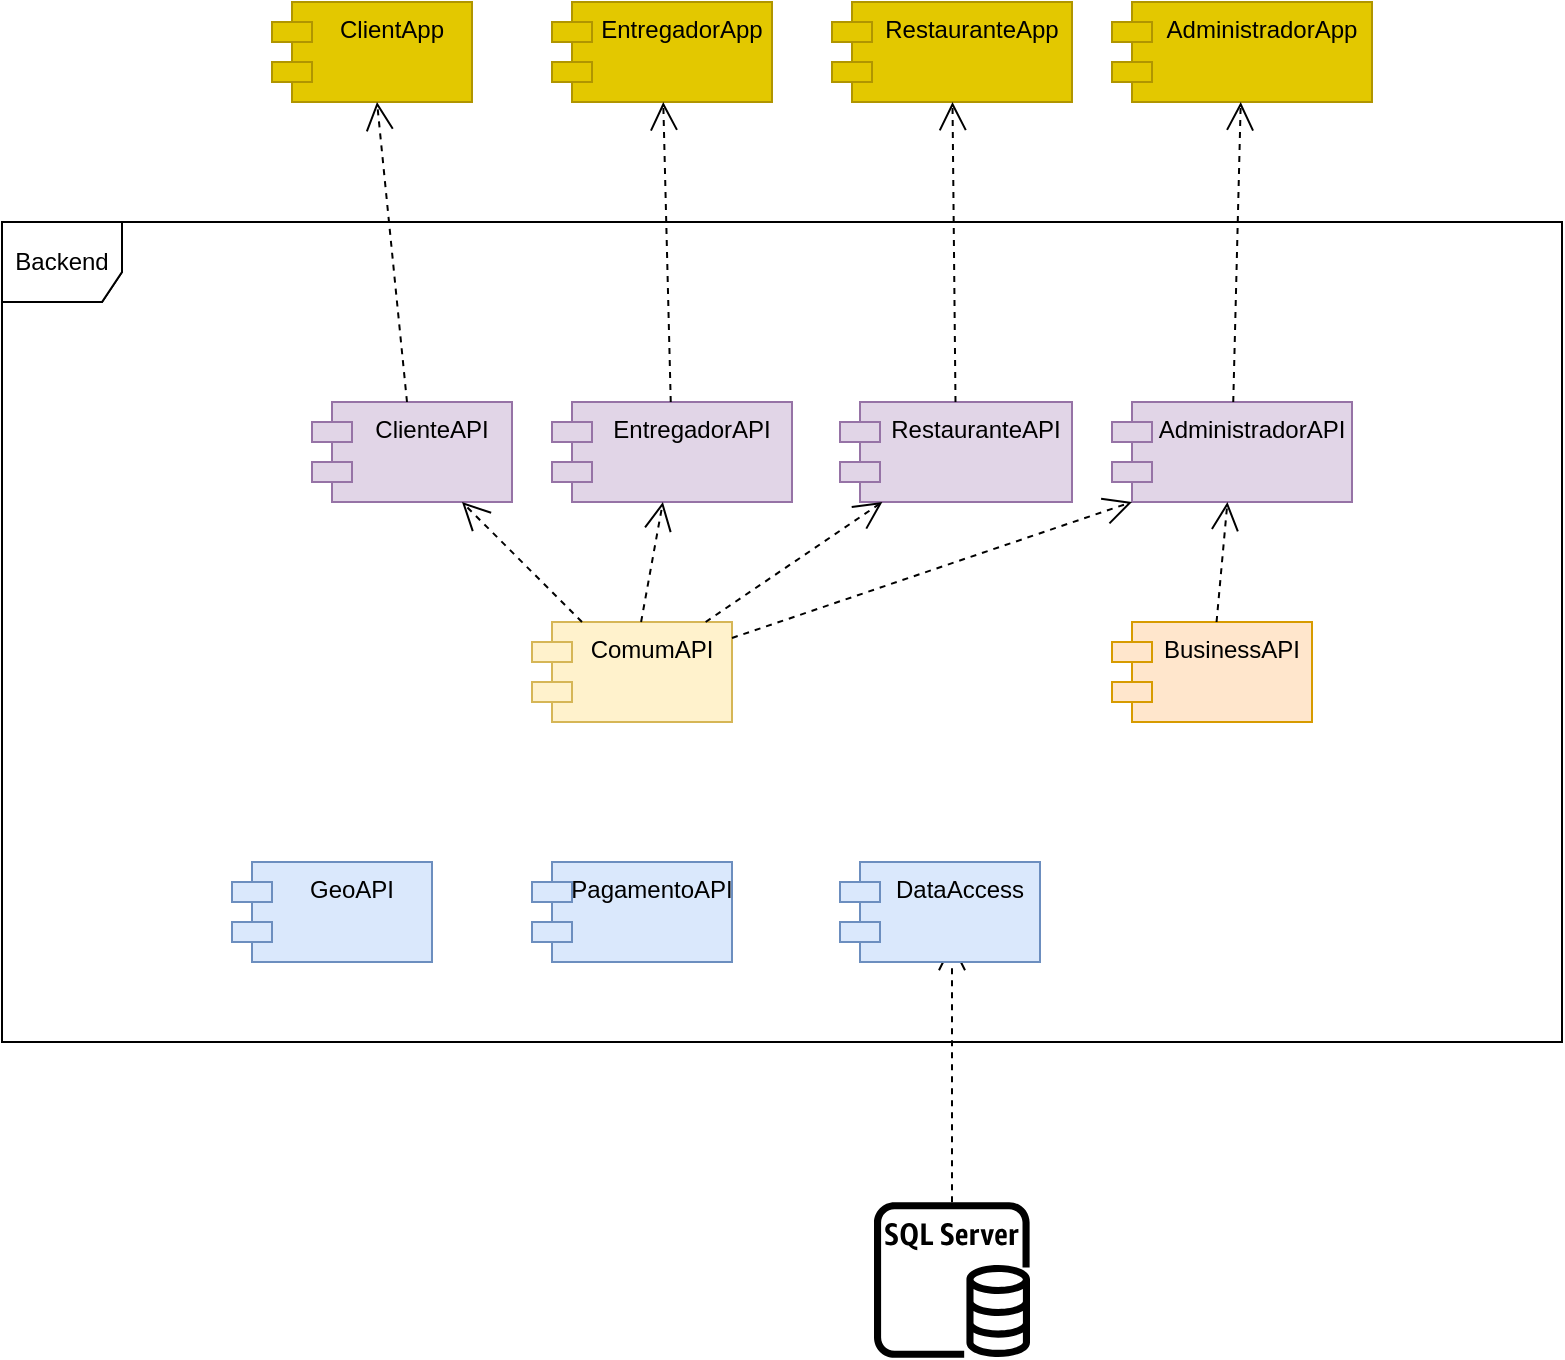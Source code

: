 <mxfile version="17.4.6" type="github">
  <diagram id="C5RBs43oDa-KdzZeNtuy" name="Page-1">
    <mxGraphModel dx="2037" dy="637" grid="1" gridSize="10" guides="1" tooltips="1" connect="1" arrows="1" fold="1" page="1" pageScale="1" pageWidth="827" pageHeight="1169" math="0" shadow="0">
      <root>
        <mxCell id="WIyWlLk6GJQsqaUBKTNV-0" />
        <mxCell id="WIyWlLk6GJQsqaUBKTNV-1" parent="WIyWlLk6GJQsqaUBKTNV-0" />
        <mxCell id="hZn3tJ6vw7ngV-sRrfr--47" value="" style="endArrow=open;endSize=12;dashed=1;html=1;rounded=0;" edge="1" parent="WIyWlLk6GJQsqaUBKTNV-1" source="hZn3tJ6vw7ngV-sRrfr--44">
          <mxGeometry width="160" relative="1" as="geometry">
            <mxPoint x="270" y="498" as="sourcePoint" />
            <mxPoint x="370" y="640" as="targetPoint" />
          </mxGeometry>
        </mxCell>
        <mxCell id="hZn3tJ6vw7ngV-sRrfr--31" value="Backend" style="shape=umlFrame;whiteSpace=wrap;html=1;width=60;height=40;" vertex="1" parent="WIyWlLk6GJQsqaUBKTNV-1">
          <mxGeometry x="-105" y="280" width="780" height="410" as="geometry" />
        </mxCell>
        <mxCell id="hZn3tJ6vw7ngV-sRrfr--11" value="Backend" style="shape=umlFrame;whiteSpace=wrap;html=1;width=60;height=40;" vertex="1" parent="WIyWlLk6GJQsqaUBKTNV-1">
          <mxGeometry x="-105" y="280" width="780" height="410" as="geometry" />
        </mxCell>
        <mxCell id="hZn3tJ6vw7ngV-sRrfr--0" value="EntregadorApp" style="shape=module;align=left;spacingLeft=20;align=center;verticalAlign=top;fillColor=#e3c800;fontColor=#000000;strokeColor=#B09500;" vertex="1" parent="WIyWlLk6GJQsqaUBKTNV-1">
          <mxGeometry x="170" y="170" width="110" height="50" as="geometry" />
        </mxCell>
        <mxCell id="hZn3tJ6vw7ngV-sRrfr--1" value="ClientApp" style="shape=module;align=left;spacingLeft=20;align=center;verticalAlign=top;fillColor=#e3c800;fontColor=#000000;strokeColor=#B09500;" vertex="1" parent="WIyWlLk6GJQsqaUBKTNV-1">
          <mxGeometry x="30" y="170" width="100" height="50" as="geometry" />
        </mxCell>
        <mxCell id="hZn3tJ6vw7ngV-sRrfr--2" value="AdministradorApp" style="shape=module;align=left;spacingLeft=20;align=center;verticalAlign=top;fillColor=#e3c800;fontColor=#000000;strokeColor=#B09500;" vertex="1" parent="WIyWlLk6GJQsqaUBKTNV-1">
          <mxGeometry x="450" y="170" width="130" height="50" as="geometry" />
        </mxCell>
        <mxCell id="hZn3tJ6vw7ngV-sRrfr--3" value="RestauranteApp" style="shape=module;align=left;spacingLeft=20;align=center;verticalAlign=top;fillColor=#e3c800;fontColor=#000000;strokeColor=#B09500;" vertex="1" parent="WIyWlLk6GJQsqaUBKTNV-1">
          <mxGeometry x="310" y="170" width="120" height="50" as="geometry" />
        </mxCell>
        <mxCell id="hZn3tJ6vw7ngV-sRrfr--5" value="ClienteAPI" style="shape=module;align=left;spacingLeft=20;align=center;verticalAlign=top;fillColor=#e1d5e7;strokeColor=#9673a6;" vertex="1" parent="WIyWlLk6GJQsqaUBKTNV-1">
          <mxGeometry x="50" y="370" width="100" height="50" as="geometry" />
        </mxCell>
        <mxCell id="hZn3tJ6vw7ngV-sRrfr--12" value="ComumAPI" style="shape=module;align=left;spacingLeft=20;align=center;verticalAlign=top;fillColor=#fff2cc;strokeColor=#d6b656;" vertex="1" parent="WIyWlLk6GJQsqaUBKTNV-1">
          <mxGeometry x="160" y="480" width="100" height="50" as="geometry" />
        </mxCell>
        <mxCell id="hZn3tJ6vw7ngV-sRrfr--13" value="DataAccess" style="shape=module;align=left;spacingLeft=20;align=center;verticalAlign=top;fillColor=#dae8fc;strokeColor=#6c8ebf;" vertex="1" parent="WIyWlLk6GJQsqaUBKTNV-1">
          <mxGeometry x="314" y="600" width="100" height="50" as="geometry" />
        </mxCell>
        <mxCell id="hZn3tJ6vw7ngV-sRrfr--17" value="EntregadorAPI" style="shape=module;align=left;spacingLeft=20;align=center;verticalAlign=top;fillColor=#e1d5e7;strokeColor=#9673a6;" vertex="1" parent="WIyWlLk6GJQsqaUBKTNV-1">
          <mxGeometry x="170" y="370" width="120" height="50" as="geometry" />
        </mxCell>
        <mxCell id="hZn3tJ6vw7ngV-sRrfr--18" value="AdministradorAPI" style="shape=module;align=left;spacingLeft=20;align=center;verticalAlign=top;fillColor=#e1d5e7;strokeColor=#9673a6;" vertex="1" parent="WIyWlLk6GJQsqaUBKTNV-1">
          <mxGeometry x="450" y="370" width="120" height="50" as="geometry" />
        </mxCell>
        <mxCell id="hZn3tJ6vw7ngV-sRrfr--19" value="RestauranteAPI" style="shape=module;align=left;spacingLeft=20;align=center;verticalAlign=top;fillColor=#e1d5e7;strokeColor=#9673a6;" vertex="1" parent="WIyWlLk6GJQsqaUBKTNV-1">
          <mxGeometry x="314" y="370" width="116" height="50" as="geometry" />
        </mxCell>
        <mxCell id="hZn3tJ6vw7ngV-sRrfr--21" value="BusinessAPI" style="shape=module;align=left;spacingLeft=20;align=center;verticalAlign=top;fillColor=#ffe6cc;strokeColor=#d79b00;" vertex="1" parent="WIyWlLk6GJQsqaUBKTNV-1">
          <mxGeometry x="450" y="480" width="100" height="50" as="geometry" />
        </mxCell>
        <mxCell id="hZn3tJ6vw7ngV-sRrfr--22" value="GeoAPI" style="shape=module;align=left;spacingLeft=20;align=center;verticalAlign=top;fillColor=#dae8fc;strokeColor=#6c8ebf;" vertex="1" parent="WIyWlLk6GJQsqaUBKTNV-1">
          <mxGeometry x="10" y="600" width="100" height="50" as="geometry" />
        </mxCell>
        <mxCell id="hZn3tJ6vw7ngV-sRrfr--30" value="" style="endArrow=open;endSize=12;dashed=1;html=1;rounded=0;" edge="1" parent="WIyWlLk6GJQsqaUBKTNV-1" source="hZn3tJ6vw7ngV-sRrfr--5" target="hZn3tJ6vw7ngV-sRrfr--1">
          <mxGeometry width="160" relative="1" as="geometry">
            <mxPoint x="60" y="330" as="sourcePoint" />
            <mxPoint x="220" y="330" as="targetPoint" />
          </mxGeometry>
        </mxCell>
        <mxCell id="hZn3tJ6vw7ngV-sRrfr--32" value="PagamentoAPI" style="shape=module;align=left;spacingLeft=20;align=center;verticalAlign=top;fillColor=#dae8fc;strokeColor=#6c8ebf;" vertex="1" parent="WIyWlLk6GJQsqaUBKTNV-1">
          <mxGeometry x="160" y="600" width="100" height="50" as="geometry" />
        </mxCell>
        <mxCell id="hZn3tJ6vw7ngV-sRrfr--34" value="" style="endArrow=open;endSize=12;dashed=1;html=1;rounded=0;" edge="1" parent="WIyWlLk6GJQsqaUBKTNV-1" source="hZn3tJ6vw7ngV-sRrfr--17" target="hZn3tJ6vw7ngV-sRrfr--0">
          <mxGeometry width="160" relative="1" as="geometry">
            <mxPoint x="115" y="380" as="sourcePoint" />
            <mxPoint x="145" y="230" as="targetPoint" />
          </mxGeometry>
        </mxCell>
        <mxCell id="hZn3tJ6vw7ngV-sRrfr--35" value="" style="endArrow=open;endSize=12;dashed=1;html=1;rounded=0;" edge="1" parent="WIyWlLk6GJQsqaUBKTNV-1" source="hZn3tJ6vw7ngV-sRrfr--19" target="hZn3tJ6vw7ngV-sRrfr--3">
          <mxGeometry width="160" relative="1" as="geometry">
            <mxPoint x="125" y="390" as="sourcePoint" />
            <mxPoint x="155" y="240" as="targetPoint" />
          </mxGeometry>
        </mxCell>
        <mxCell id="hZn3tJ6vw7ngV-sRrfr--36" value="" style="endArrow=open;endSize=12;dashed=1;html=1;rounded=0;" edge="1" parent="WIyWlLk6GJQsqaUBKTNV-1" source="hZn3tJ6vw7ngV-sRrfr--18" target="hZn3tJ6vw7ngV-sRrfr--2">
          <mxGeometry width="160" relative="1" as="geometry">
            <mxPoint x="135" y="400" as="sourcePoint" />
            <mxPoint x="165" y="250" as="targetPoint" />
          </mxGeometry>
        </mxCell>
        <mxCell id="hZn3tJ6vw7ngV-sRrfr--37" value="" style="endArrow=open;endSize=12;dashed=1;html=1;rounded=0;" edge="1" parent="WIyWlLk6GJQsqaUBKTNV-1" source="hZn3tJ6vw7ngV-sRrfr--12" target="hZn3tJ6vw7ngV-sRrfr--5">
          <mxGeometry width="160" relative="1" as="geometry">
            <mxPoint x="145" y="410" as="sourcePoint" />
            <mxPoint x="175" y="260" as="targetPoint" />
          </mxGeometry>
        </mxCell>
        <mxCell id="hZn3tJ6vw7ngV-sRrfr--38" value="" style="endArrow=open;endSize=12;dashed=1;html=1;rounded=0;" edge="1" parent="WIyWlLk6GJQsqaUBKTNV-1" source="hZn3tJ6vw7ngV-sRrfr--12" target="hZn3tJ6vw7ngV-sRrfr--17">
          <mxGeometry width="160" relative="1" as="geometry">
            <mxPoint x="155" y="420" as="sourcePoint" />
            <mxPoint x="185" y="270" as="targetPoint" />
          </mxGeometry>
        </mxCell>
        <mxCell id="hZn3tJ6vw7ngV-sRrfr--39" value="" style="endArrow=open;endSize=12;dashed=1;html=1;rounded=0;" edge="1" parent="WIyWlLk6GJQsqaUBKTNV-1" source="hZn3tJ6vw7ngV-sRrfr--12" target="hZn3tJ6vw7ngV-sRrfr--19">
          <mxGeometry width="160" relative="1" as="geometry">
            <mxPoint x="165" y="430" as="sourcePoint" />
            <mxPoint x="195" y="280" as="targetPoint" />
          </mxGeometry>
        </mxCell>
        <mxCell id="hZn3tJ6vw7ngV-sRrfr--40" value="" style="endArrow=open;endSize=12;dashed=1;html=1;rounded=0;entryX=0;entryY=1;entryDx=10;entryDy=0;entryPerimeter=0;" edge="1" parent="WIyWlLk6GJQsqaUBKTNV-1" source="hZn3tJ6vw7ngV-sRrfr--12" target="hZn3tJ6vw7ngV-sRrfr--18">
          <mxGeometry width="160" relative="1" as="geometry">
            <mxPoint x="175" y="440" as="sourcePoint" />
            <mxPoint x="205" y="290" as="targetPoint" />
          </mxGeometry>
        </mxCell>
        <mxCell id="hZn3tJ6vw7ngV-sRrfr--42" value="" style="endArrow=open;endSize=12;dashed=1;html=1;rounded=0;" edge="1" parent="WIyWlLk6GJQsqaUBKTNV-1" source="hZn3tJ6vw7ngV-sRrfr--21" target="hZn3tJ6vw7ngV-sRrfr--18">
          <mxGeometry width="160" relative="1" as="geometry">
            <mxPoint x="185" y="450" as="sourcePoint" />
            <mxPoint x="215" y="300" as="targetPoint" />
          </mxGeometry>
        </mxCell>
        <mxCell id="hZn3tJ6vw7ngV-sRrfr--44" value="" style="sketch=0;outlineConnect=0;fontColor=#232F3E;gradientColor=none;fillColor=#000000;strokeColor=none;dashed=0;verticalLabelPosition=bottom;verticalAlign=top;align=center;html=1;fontSize=12;fontStyle=0;aspect=fixed;pointerEvents=1;shape=mxgraph.aws4.rds_sql_server_instance;" vertex="1" parent="WIyWlLk6GJQsqaUBKTNV-1">
          <mxGeometry x="331" y="770" width="78" height="78" as="geometry" />
        </mxCell>
      </root>
    </mxGraphModel>
  </diagram>
</mxfile>
